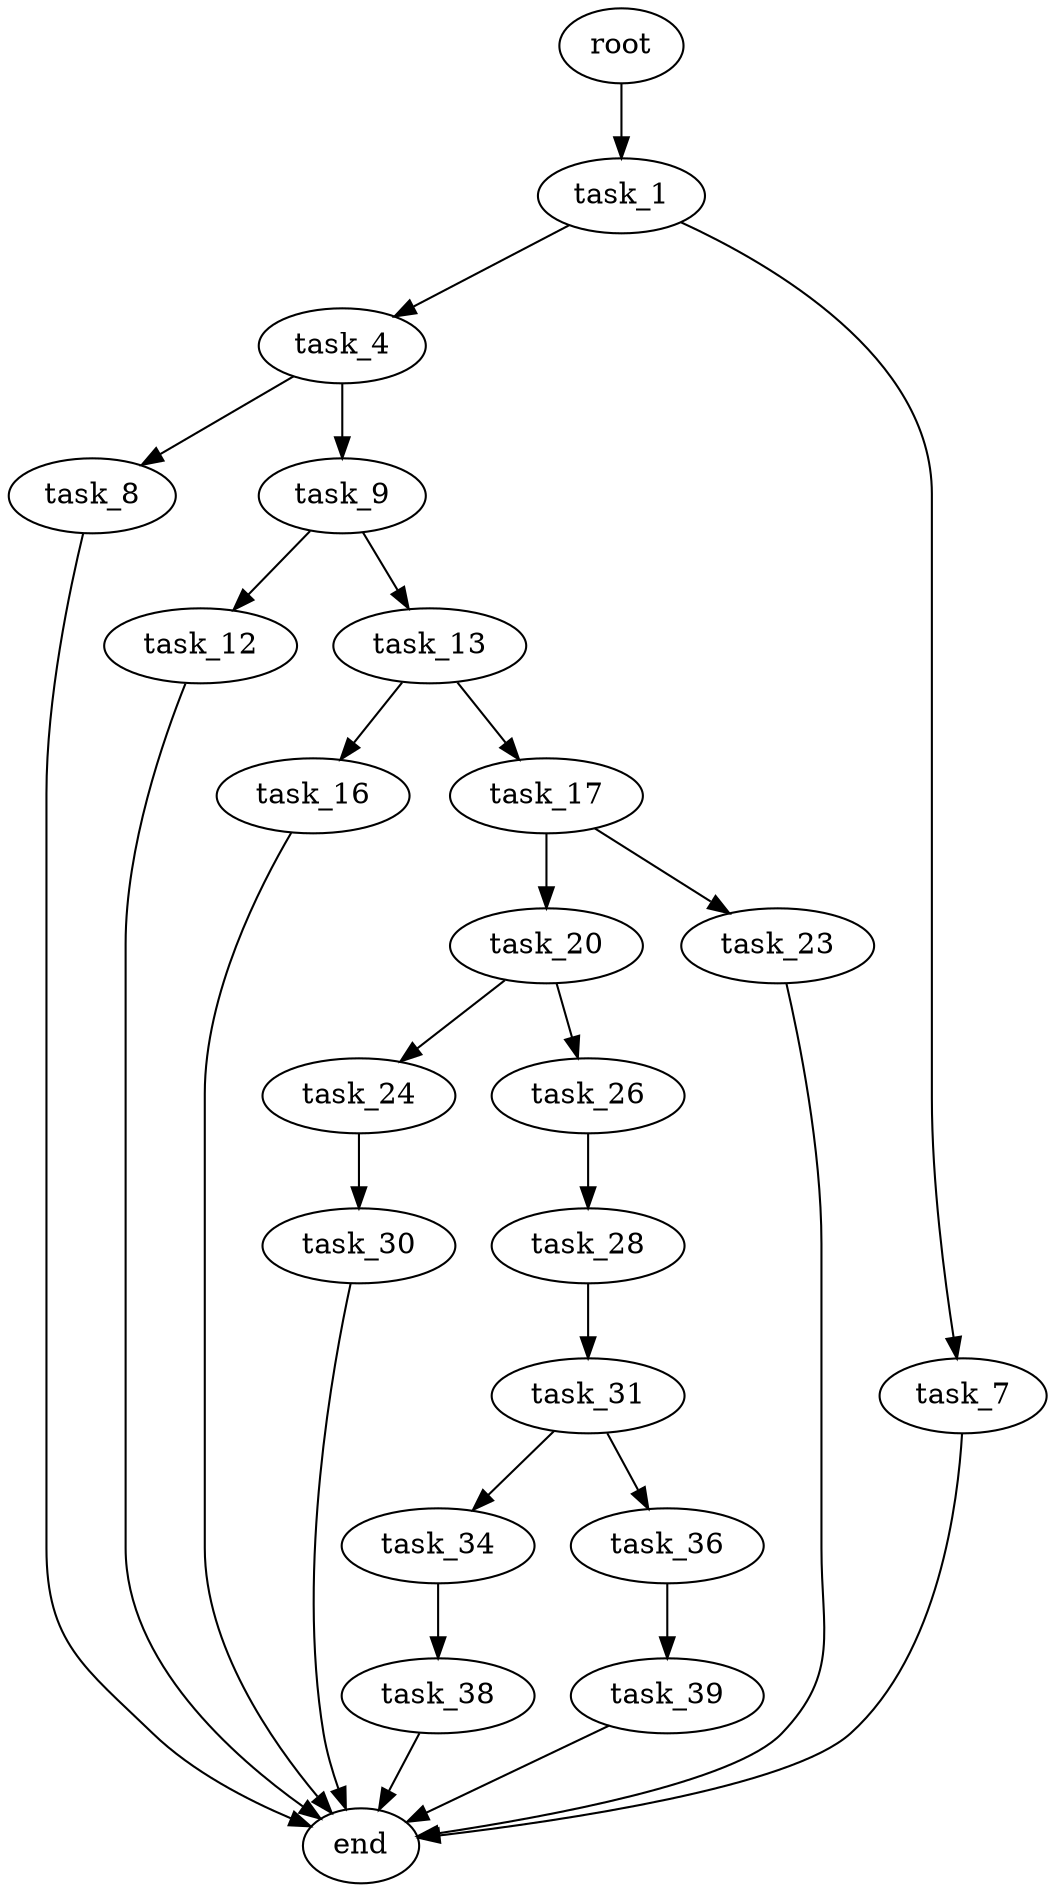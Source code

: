 digraph G {
  root [size="0.000000"];
  task_1 [size="18461365338.000000"];
  task_4 [size="105527147385.000000"];
  task_7 [size="640494833427.000000"];
  task_8 [size="32412398110.000000"];
  task_9 [size="807638675.000000"];
  end [size="0.000000"];
  task_12 [size="6312743508.000000"];
  task_13 [size="460745237532.000000"];
  task_16 [size="12805251136.000000"];
  task_17 [size="8589934592.000000"];
  task_20 [size="260754437886.000000"];
  task_23 [size="1626911847.000000"];
  task_24 [size="620533927572.000000"];
  task_26 [size="8363917424.000000"];
  task_30 [size="68719476736.000000"];
  task_28 [size="1822525768.000000"];
  task_31 [size="8589934592.000000"];
  task_34 [size="282753705926.000000"];
  task_36 [size="984070346287.000000"];
  task_38 [size="607605923082.000000"];
  task_39 [size="10004009095.000000"];

  root -> task_1 [size="1.000000"];
  task_1 -> task_4 [size="679477248.000000"];
  task_1 -> task_7 [size="679477248.000000"];
  task_4 -> task_8 [size="301989888.000000"];
  task_4 -> task_9 [size="301989888.000000"];
  task_7 -> end [size="1.000000"];
  task_8 -> end [size="1.000000"];
  task_9 -> task_12 [size="75497472.000000"];
  task_9 -> task_13 [size="75497472.000000"];
  task_12 -> end [size="1.000000"];
  task_13 -> task_16 [size="301989888.000000"];
  task_13 -> task_17 [size="301989888.000000"];
  task_16 -> end [size="1.000000"];
  task_17 -> task_20 [size="33554432.000000"];
  task_17 -> task_23 [size="33554432.000000"];
  task_20 -> task_24 [size="838860800.000000"];
  task_20 -> task_26 [size="838860800.000000"];
  task_23 -> end [size="1.000000"];
  task_24 -> task_30 [size="536870912.000000"];
  task_26 -> task_28 [size="301989888.000000"];
  task_30 -> end [size="1.000000"];
  task_28 -> task_31 [size="33554432.000000"];
  task_31 -> task_34 [size="33554432.000000"];
  task_31 -> task_36 [size="33554432.000000"];
  task_34 -> task_38 [size="209715200.000000"];
  task_36 -> task_39 [size="679477248.000000"];
  task_38 -> end [size="1.000000"];
  task_39 -> end [size="1.000000"];
}
